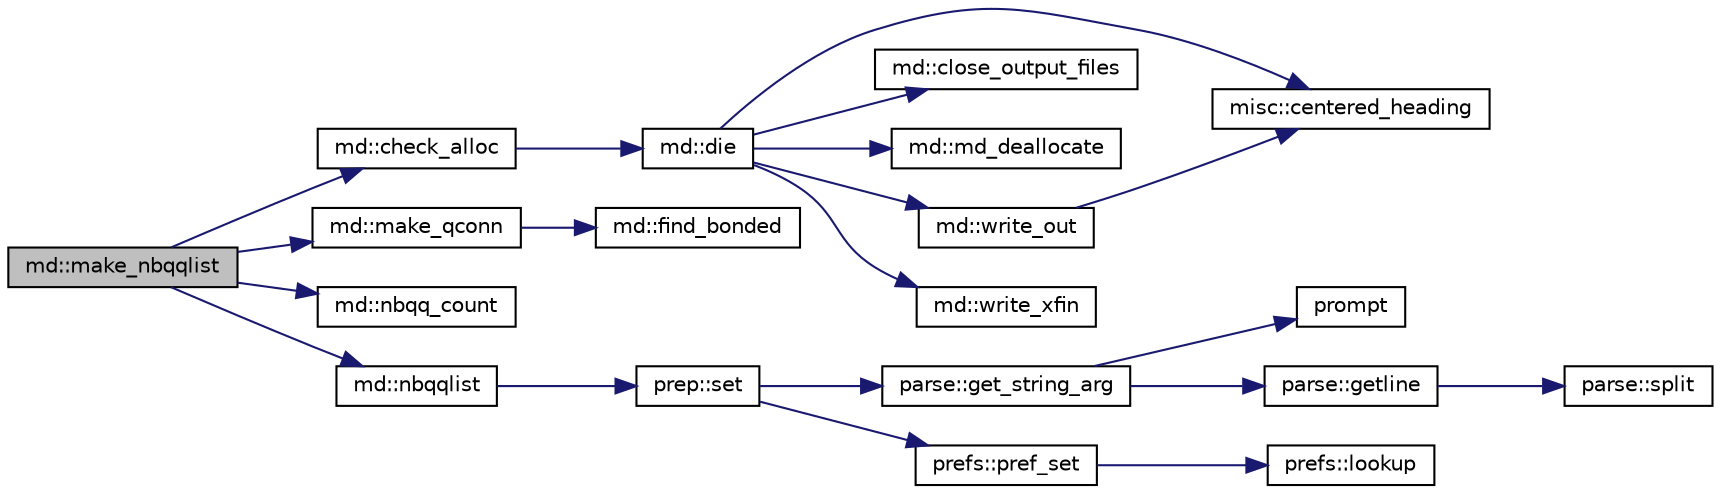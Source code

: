 digraph "md::make_nbqqlist"
{
  edge [fontname="Helvetica",fontsize="10",labelfontname="Helvetica",labelfontsize="10"];
  node [fontname="Helvetica",fontsize="10",shape=record];
  rankdir="LR";
  Node1 [label="md::make_nbqqlist",height=0.2,width=0.4,color="black", fillcolor="grey75", style="filled" fontcolor="black"];
  Node1 -> Node2 [color="midnightblue",fontsize="10",style="solid",fontname="Helvetica"];
  Node2 [label="md::check_alloc",height=0.2,width=0.4,color="black", fillcolor="white", style="filled",URL="$classmd.html#aa2bff9009b880be7904efe2a7c07f646"];
  Node2 -> Node3 [color="midnightblue",fontsize="10",style="solid",fontname="Helvetica"];
  Node3 [label="md::die",height=0.2,width=0.4,color="black", fillcolor="white", style="filled",URL="$classmd.html#ac21e43139b5e5cd74ab6649672288d66"];
  Node3 -> Node4 [color="midnightblue",fontsize="10",style="solid",fontname="Helvetica"];
  Node4 [label="misc::centered_heading",height=0.2,width=0.4,color="black", fillcolor="white", style="filled",URL="$classmisc.html#ac616bbb70212f3216e099c51f3c217f9"];
  Node3 -> Node5 [color="midnightblue",fontsize="10",style="solid",fontname="Helvetica"];
  Node5 [label="md::close_output_files",height=0.2,width=0.4,color="black", fillcolor="white", style="filled",URL="$classmd.html#a5bd74b9ed60f4d0515416e77a9dcb825"];
  Node3 -> Node6 [color="midnightblue",fontsize="10",style="solid",fontname="Helvetica"];
  Node6 [label="md::md_deallocate",height=0.2,width=0.4,color="black", fillcolor="white", style="filled",URL="$classmd.html#a8a97b1726d386da7fddf5ea29296b0e9"];
  Node3 -> Node7 [color="midnightblue",fontsize="10",style="solid",fontname="Helvetica"];
  Node7 [label="md::write_out",height=0.2,width=0.4,color="black", fillcolor="white", style="filled",URL="$classmd.html#a7ae57adec77c83a4e3684cfbf301d605"];
  Node7 -> Node4 [color="midnightblue",fontsize="10",style="solid",fontname="Helvetica"];
  Node3 -> Node8 [color="midnightblue",fontsize="10",style="solid",fontname="Helvetica"];
  Node8 [label="md::write_xfin",height=0.2,width=0.4,color="black", fillcolor="white", style="filled",URL="$classmd.html#ad8ada800049df7345cd0a0e596644cc5"];
  Node1 -> Node9 [color="midnightblue",fontsize="10",style="solid",fontname="Helvetica"];
  Node9 [label="md::make_qconn",height=0.2,width=0.4,color="black", fillcolor="white", style="filled",URL="$classmd.html#ad4df630c52378b74f2364e43877790bd"];
  Node9 -> Node10 [color="midnightblue",fontsize="10",style="solid",fontname="Helvetica"];
  Node10 [label="md::find_bonded",height=0.2,width=0.4,color="black", fillcolor="white", style="filled",URL="$classmd.html#a215ade3bcf0f97f2cb05253490618921"];
  Node1 -> Node11 [color="midnightblue",fontsize="10",style="solid",fontname="Helvetica"];
  Node11 [label="md::nbqq_count",height=0.2,width=0.4,color="black", fillcolor="white", style="filled",URL="$classmd.html#af92ec9a00c6cb3017f0638ab89153f09"];
  Node1 -> Node12 [color="midnightblue",fontsize="10",style="solid",fontname="Helvetica"];
  Node12 [label="md::nbqqlist",height=0.2,width=0.4,color="black", fillcolor="white", style="filled",URL="$classmd.html#a4e147e278d5903788b6a86771786784d"];
  Node12 -> Node13 [color="midnightblue",fontsize="10",style="solid",fontname="Helvetica"];
  Node13 [label="prep::set",height=0.2,width=0.4,color="black", fillcolor="white", style="filled",URL="$classprep.html#a970e6693d83b14e44100bacdd3ad4132"];
  Node13 -> Node14 [color="midnightblue",fontsize="10",style="solid",fontname="Helvetica"];
  Node14 [label="parse::get_string_arg",height=0.2,width=0.4,color="black", fillcolor="white", style="filled",URL="$classparse.html#a17fdf061a0ee443c4a80c24d8e3cd11f"];
  Node14 -> Node15 [color="midnightblue",fontsize="10",style="solid",fontname="Helvetica"];
  Node15 [label="prompt",height=0.2,width=0.4,color="black", fillcolor="white", style="filled",URL="$qfep_8f90.html#a897ce0488192cf7f2a3ca4d41e5d73e3"];
  Node14 -> Node16 [color="midnightblue",fontsize="10",style="solid",fontname="Helvetica"];
  Node16 [label="parse::getline",height=0.2,width=0.4,color="black", fillcolor="white", style="filled",URL="$classparse.html#a362c49175b5f2d7f582dde6cb7b871af"];
  Node16 -> Node17 [color="midnightblue",fontsize="10",style="solid",fontname="Helvetica"];
  Node17 [label="parse::split",height=0.2,width=0.4,color="black", fillcolor="white", style="filled",URL="$classparse.html#a431f0c36309d6174287bde5e4d0e78e8"];
  Node13 -> Node18 [color="midnightblue",fontsize="10",style="solid",fontname="Helvetica"];
  Node18 [label="prefs::pref_set",height=0.2,width=0.4,color="black", fillcolor="white", style="filled",URL="$classprefs.html#aad2556d1e8d95602cf1c301338df612e"];
  Node18 -> Node19 [color="midnightblue",fontsize="10",style="solid",fontname="Helvetica"];
  Node19 [label="prefs::lookup",height=0.2,width=0.4,color="black", fillcolor="white", style="filled",URL="$classprefs.html#ad3a9961606922da52f12fb6925eec0f4"];
}
